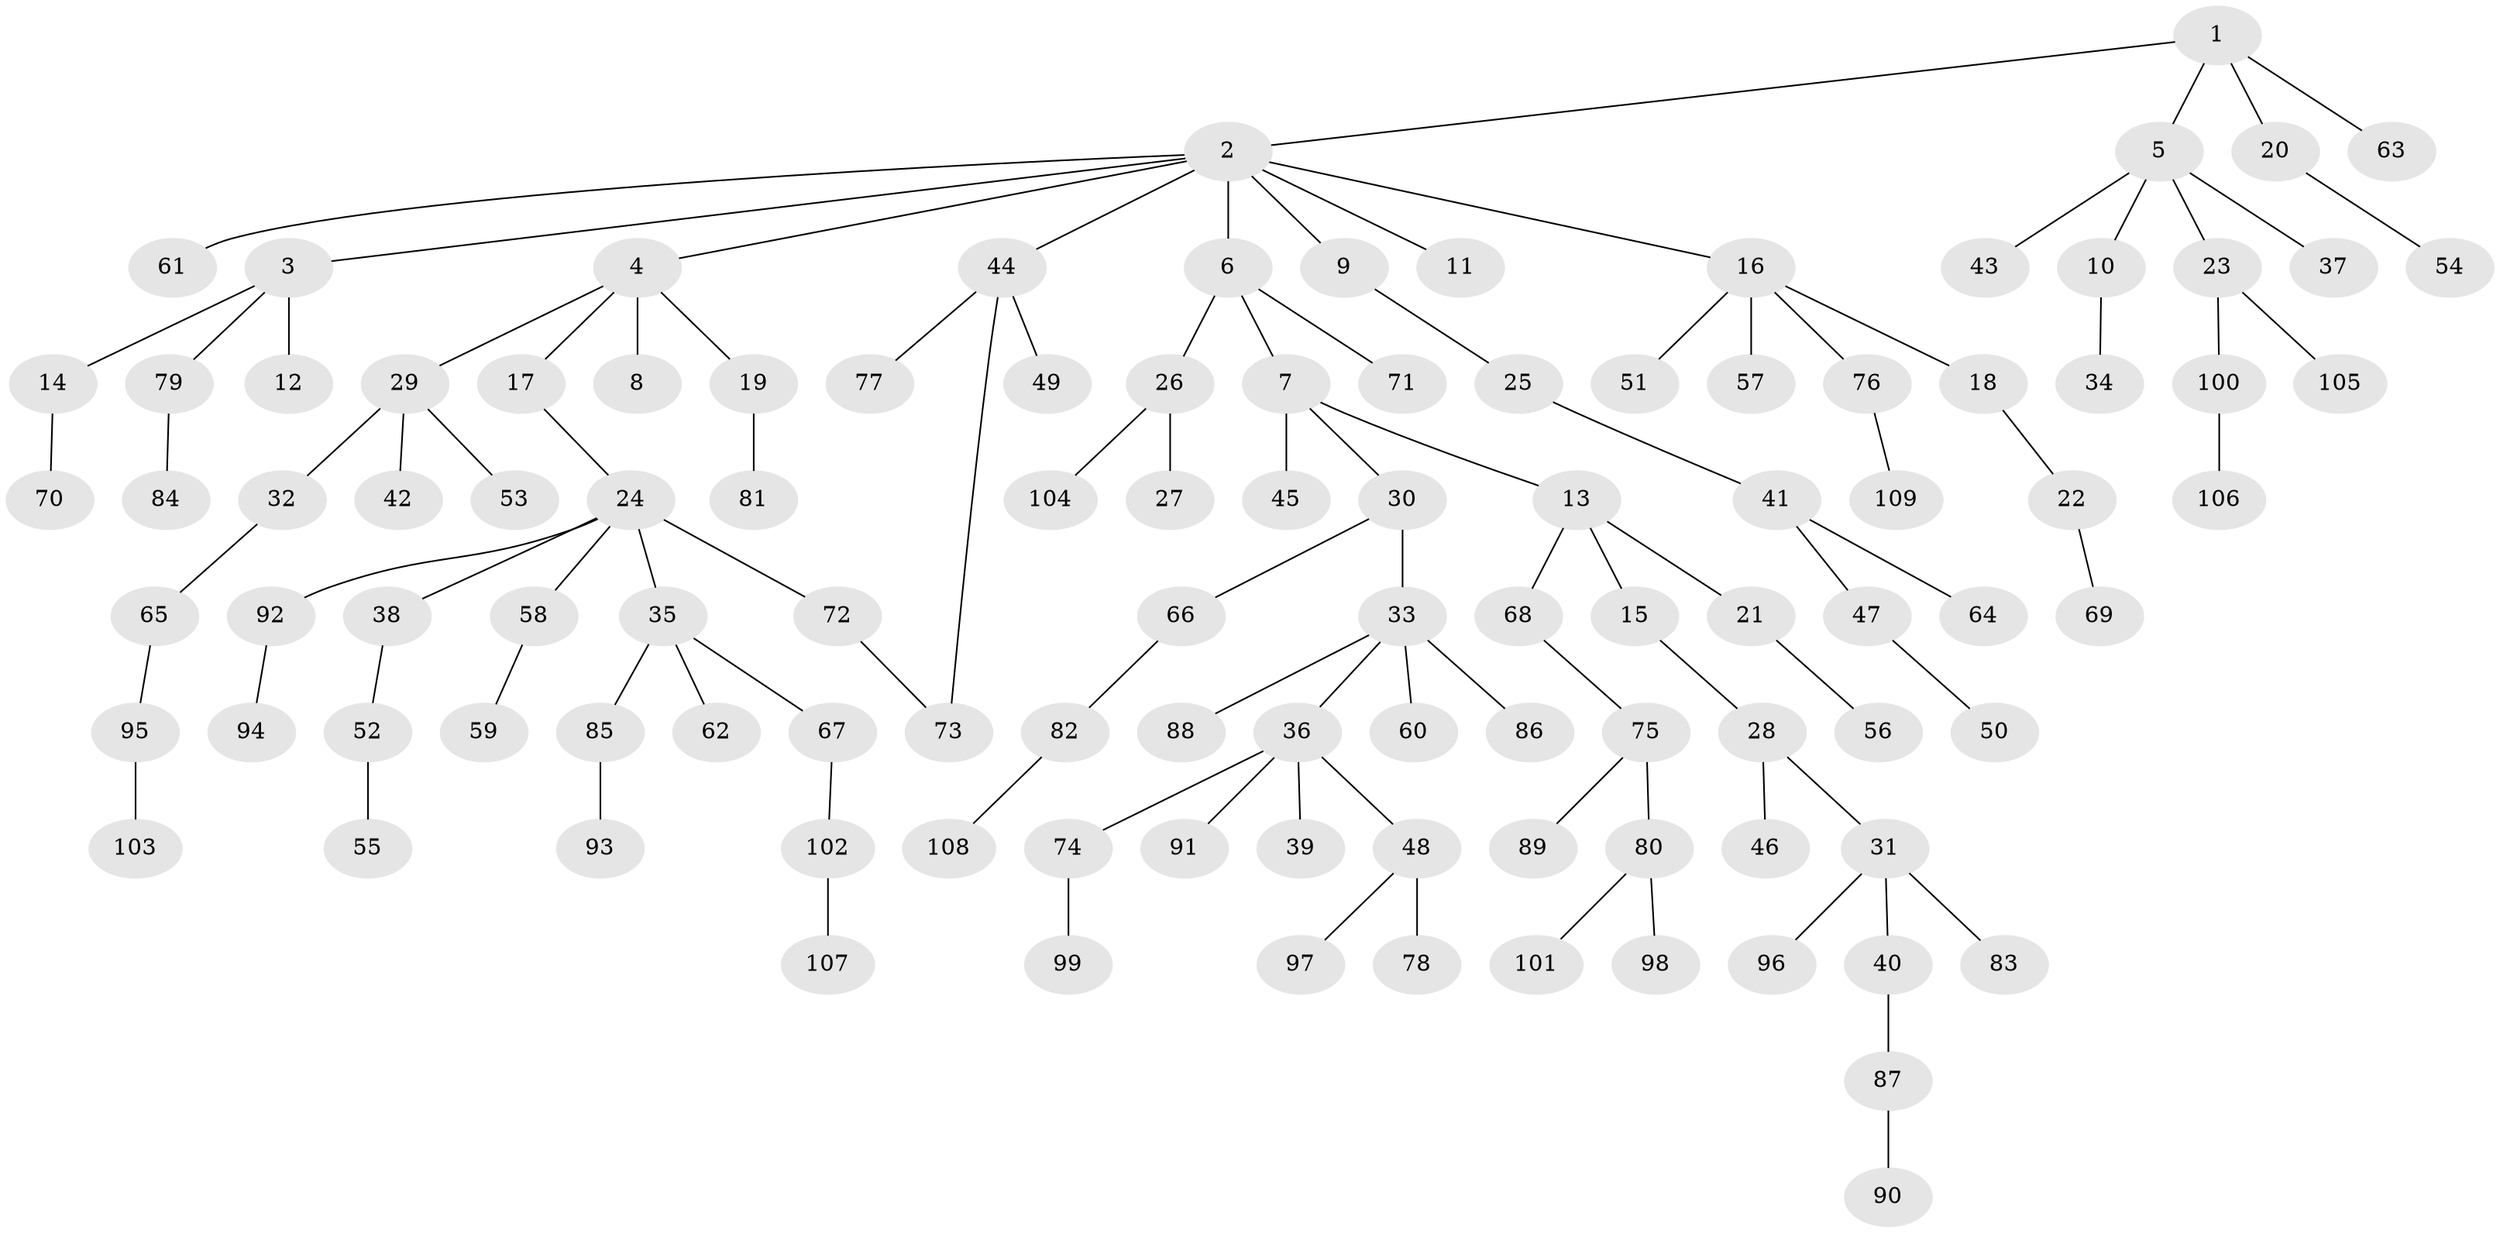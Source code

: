 // coarse degree distribution, {3: 0.1724137931034483, 7: 0.017241379310344827, 4: 0.06896551724137931, 2: 0.27586206896551724, 1: 0.4482758620689655, 5: 0.017241379310344827}
// Generated by graph-tools (version 1.1) at 2025/48/03/04/25 22:48:57]
// undirected, 109 vertices, 109 edges
graph export_dot {
  node [color=gray90,style=filled];
  1;
  2;
  3;
  4;
  5;
  6;
  7;
  8;
  9;
  10;
  11;
  12;
  13;
  14;
  15;
  16;
  17;
  18;
  19;
  20;
  21;
  22;
  23;
  24;
  25;
  26;
  27;
  28;
  29;
  30;
  31;
  32;
  33;
  34;
  35;
  36;
  37;
  38;
  39;
  40;
  41;
  42;
  43;
  44;
  45;
  46;
  47;
  48;
  49;
  50;
  51;
  52;
  53;
  54;
  55;
  56;
  57;
  58;
  59;
  60;
  61;
  62;
  63;
  64;
  65;
  66;
  67;
  68;
  69;
  70;
  71;
  72;
  73;
  74;
  75;
  76;
  77;
  78;
  79;
  80;
  81;
  82;
  83;
  84;
  85;
  86;
  87;
  88;
  89;
  90;
  91;
  92;
  93;
  94;
  95;
  96;
  97;
  98;
  99;
  100;
  101;
  102;
  103;
  104;
  105;
  106;
  107;
  108;
  109;
  1 -- 2;
  1 -- 5;
  1 -- 20;
  1 -- 63;
  2 -- 3;
  2 -- 4;
  2 -- 6;
  2 -- 9;
  2 -- 11;
  2 -- 16;
  2 -- 44;
  2 -- 61;
  3 -- 12;
  3 -- 14;
  3 -- 79;
  4 -- 8;
  4 -- 17;
  4 -- 19;
  4 -- 29;
  5 -- 10;
  5 -- 23;
  5 -- 37;
  5 -- 43;
  6 -- 7;
  6 -- 26;
  6 -- 71;
  7 -- 13;
  7 -- 30;
  7 -- 45;
  9 -- 25;
  10 -- 34;
  13 -- 15;
  13 -- 21;
  13 -- 68;
  14 -- 70;
  15 -- 28;
  16 -- 18;
  16 -- 51;
  16 -- 57;
  16 -- 76;
  17 -- 24;
  18 -- 22;
  19 -- 81;
  20 -- 54;
  21 -- 56;
  22 -- 69;
  23 -- 100;
  23 -- 105;
  24 -- 35;
  24 -- 38;
  24 -- 58;
  24 -- 72;
  24 -- 92;
  25 -- 41;
  26 -- 27;
  26 -- 104;
  28 -- 31;
  28 -- 46;
  29 -- 32;
  29 -- 42;
  29 -- 53;
  30 -- 33;
  30 -- 66;
  31 -- 40;
  31 -- 83;
  31 -- 96;
  32 -- 65;
  33 -- 36;
  33 -- 60;
  33 -- 86;
  33 -- 88;
  35 -- 62;
  35 -- 67;
  35 -- 85;
  36 -- 39;
  36 -- 48;
  36 -- 74;
  36 -- 91;
  38 -- 52;
  40 -- 87;
  41 -- 47;
  41 -- 64;
  44 -- 49;
  44 -- 73;
  44 -- 77;
  47 -- 50;
  48 -- 78;
  48 -- 97;
  52 -- 55;
  58 -- 59;
  65 -- 95;
  66 -- 82;
  67 -- 102;
  68 -- 75;
  72 -- 73;
  74 -- 99;
  75 -- 80;
  75 -- 89;
  76 -- 109;
  79 -- 84;
  80 -- 98;
  80 -- 101;
  82 -- 108;
  85 -- 93;
  87 -- 90;
  92 -- 94;
  95 -- 103;
  100 -- 106;
  102 -- 107;
}
